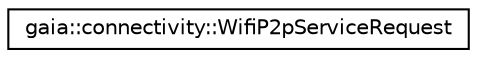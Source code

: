 digraph G
{
  edge [fontname="Helvetica",fontsize="10",labelfontname="Helvetica",labelfontsize="10"];
  node [fontname="Helvetica",fontsize="10",shape=record];
  rankdir=LR;
  Node1 [label="gaia::connectivity::WifiP2pServiceRequest",height=0.2,width=0.4,color="black", fillcolor="white", style="filled",URL="$d9/dfb/classgaia_1_1connectivity_1_1_wifi_p2p_service_request.html"];
}

